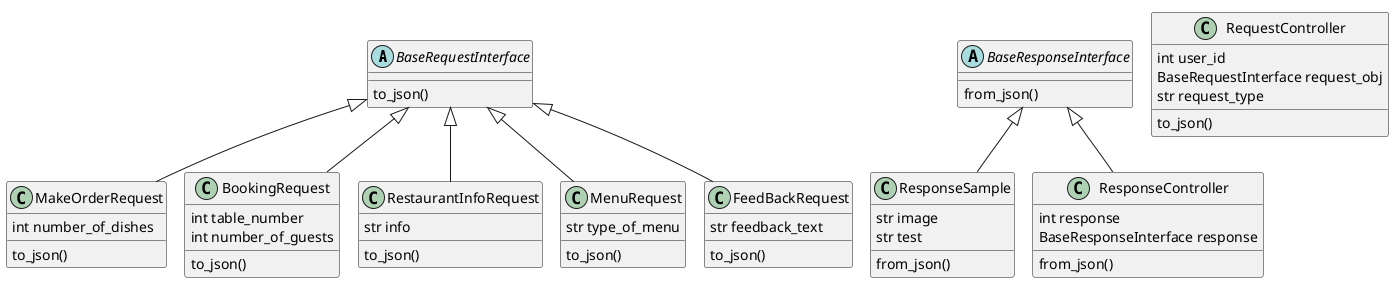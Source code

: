 @startuml
!pragma layout smetana
'https://plantuml.com/class-diagram


BaseRequestInterface <|-- MakeOrderRequest
BaseRequestInterface <|-- BookingRequest
BaseRequestInterface <|-- RestaurantInfoRequest
BaseRequestInterface <|-- MenuRequest
BaseRequestInterface <|-- FeedBackRequest

BaseResponseInterface <|-- ResponseSample
BaseResponseInterface <|-- ResponseController


abstract class  BaseRequestInterface {
to_json()
}

class MakeOrderRequest{
int number_of_dishes
to_json()
}
class BookingRequest{
int table_number
int number_of_guests
to_json()
}

class RestaurantInfoRequest{
str info
to_json()
}

class MenuRequest{
str type_of_menu
to_json()
}

class FeedBackRequest{
str feedback_text
to_json()
}


class RequestController{
int user_id
BaseRequestInterface request_obj
str request_type
to_json()
}

abstract class BaseResponseInterface{
from_json()
}

class ResponseSample{
str image
str test
from_json()
}

class ResponseController{
int response
BaseResponseInterface response
from_json()
}


@enduml